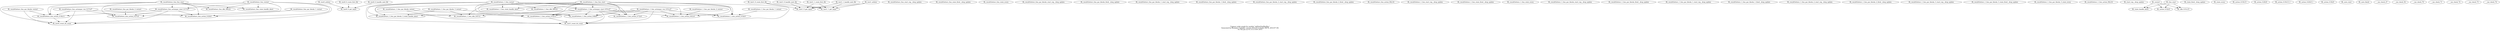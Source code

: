 strict digraph "urgency order" {
RL_test0_count_do_count [shape=ellipse];
RL_test0_arbiter [shape=ellipse];
RL_test0_0_get_input [shape=ellipse];
RL_test0_0_route_first_flit [shape=ellipse];
RL_test0_0_handle_next_flit [shape=ellipse];
RL_test1_count_do_count [shape=ellipse];
RL_test1_arbiter [shape=ellipse];
RL_test1_0_get_input [shape=ellipse];
RL_test1_0_route_first_flit [shape=ellipse];
RL_test1_0_handle_next_flit [shape=ellipse];
RL_test1_1_get_input [shape=ellipse];
RL_test1_1_route_first_flit [shape=ellipse];
RL_test1_1_handle_next_flit [shape=ellipse];
RL_resultGetters_fsm_start_reg__dreg_update [shape=ellipse];
RL_resultGetters_fsm_state_handle_abort [shape=ellipse];
RL_resultGetters_fsm_state_fired__dreg_update [shape=ellipse];
RL_resultGetters_fsm_state_every [shape=ellipse];
RL_resultGetters_fsm_par_blocks_start_reg__dreg_update [shape=ellipse];
RL_resultGetters_fsm_par_blocks_fired__dreg_update [shape=ellipse];
RL_resultGetters_fsm_par_blocks_restart [shape=ellipse];
RL_resultGetters_fsm_par_blocks_1_start_reg__dreg_update [shape=ellipse];
RL_resultGetters_fsm_par_blocks_1_fired__dreg_update [shape=ellipse];
RL_resultGetters_fsm_par_blocks_1_restart [shape=ellipse];
RL_resultGetters_fsm_par_blocks_2_start_reg__dreg_update [shape=ellipse];
RL_resultGetters_fsm_par_blocks_2_fired__dreg_update [shape=ellipse];
RL_resultGetters_fsm_par_blocks_2_restart [shape=ellipse];
RL_resultGetters_fsm_restart [shape=ellipse];
RL_resultGetters_fsm_actionpar_start_l117c27 [shape=ellipse];
RL_resultGetters_fsm_action_l92c16 [shape=ellipse];
RL_resultGetters_fsm_action_l127c9 [shape=ellipse];
RL_resultGetters_fsm_action_l120c9 [shape=ellipse];
RL_resultGetters_fsm_action_l118c11 [shape=ellipse];
RL_resultGetters_fsm_actionpar_run_l117c27 [shape=ellipse];
RL_resultGetters_fsm_idle_l90c22 [shape=ellipse];
RL_resultGetters_fsm_fsm_start [shape=ellipse];
RL_resultGetters_1_fsm_start_reg__dreg_update [shape=ellipse];
RL_resultGetters_1_fsm_state_handle_abort [shape=ellipse];
RL_resultGetters_1_fsm_state_fired__dreg_update [shape=ellipse];
RL_resultGetters_1_fsm_state_every [shape=ellipse];
RL_resultGetters_1_fsm_par_blocks_start_reg__dreg_update [shape=ellipse];
RL_resultGetters_1_fsm_par_blocks_fired__dreg_update [shape=ellipse];
RL_resultGetters_1_fsm_par_blocks_restart [shape=ellipse];
RL_resultGetters_1_fsm_par_blocks_1_start_reg__dreg_update [shape=ellipse];
RL_resultGetters_1_fsm_par_blocks_1_fired__dreg_update [shape=ellipse];
RL_resultGetters_1_fsm_par_blocks_1_restart [shape=ellipse];
RL_resultGetters_1_fsm_par_blocks_2_start_reg__dreg_update [shape=ellipse];
RL_resultGetters_1_fsm_par_blocks_2_fired__dreg_update [shape=ellipse];
RL_resultGetters_1_fsm_par_blocks_2_restart [shape=ellipse];
RL_resultGetters_1_fsm_par_blocks_3_start_reg__dreg_update [shape=ellipse];
RL_resultGetters_1_fsm_par_blocks_3_state_handle_abort [shape=ellipse];
RL_resultGetters_1_fsm_par_blocks_3_state_fired__dreg_update [shape=ellipse];
RL_resultGetters_1_fsm_par_blocks_3_state_every [shape=ellipse];
RL_resultGetters_1_fsm_par_blocks_3_restart [shape=ellipse];
RL_resultGetters_1_fsm_restart [shape=ellipse];
RL_resultGetters_1_fsm_action_l168c9 [shape=ellipse];
RL_resultGetters_1_fsm_action_l172c9 [shape=ellipse];
RL_resultGetters_1_fsm_actionpar_start_l151c27 [shape=ellipse];
RL_resultGetters_1_fsm_action_l92c16 [shape=ellipse];
RL_resultGetters_1_fsm_action_l161c9 [shape=ellipse];
RL_resultGetters_1_fsm_action_l154c9 [shape=ellipse];
RL_resultGetters_1_fsm_action_l152c11 [shape=ellipse];
RL_resultGetters_1_fsm_actionpar_run_l151c27 [shape=ellipse];
RL_resultGetters_1_fsm_idle_l90c22 [shape=ellipse];
RL_resultGetters_1_fsm_idle_l167c5 [shape=ellipse];
RL_resultGetters_1_fsm_fsm_start [shape=ellipse];
RL_start_reg__dreg_update [shape=ellipse];
RL_state_handle_abort [shape=ellipse];
RL_state_fired__dreg_update [shape=ellipse];
RL_state_every [shape=ellipse];
RL_restart [shape=ellipse];
RL_action_l132c9 [shape=ellipse];
RL_action_l119c13 [shape=ellipse];
RL_action_l120c9 [shape=ellipse];
RL_action_l119c13_1 [shape=ellipse];
RL_action_l120c9_1 [shape=ellipse];
RL_action_l134c9 [shape=ellipse];
RL_idle_l131c15 [shape=ellipse];
RL_fsm_start [shape=ellipse];
RL_auto_start [shape=ellipse];
RL_auto_finish [shape=ellipse];
__me_check_27 [shape=ellipse];
__me_check_54 [shape=ellipse];
__me_check_70 [shape=ellipse];
__me_check_71 [shape=ellipse];
__me_check_72 [shape=ellipse];
__me_check_73 [shape=ellipse];
__me_check_74 [shape=ellipse];
RL_resultGetters_fsm_actionpar_start_l117c27->RL_test0_count_do_count;
RL_resultGetters_fsm_actionpar_start_l117c27->RL_resultGetters_fsm_action_l127c9;
RL_resultGetters_fsm_actionpar_start_l117c27->RL_resultGetters_fsm_action_l120c9;
RL_resultGetters_fsm_actionpar_start_l117c27->RL_resultGetters_fsm_action_l118c11;
RL_resultGetters_1_fsm_actionpar_start_l151c27->RL_resultGetters_1_fsm_action_l168c9;
RL_resultGetters_1_fsm_actionpar_start_l151c27->RL_resultGetters_1_fsm_action_l172c9;
RL_resultGetters_1_fsm_actionpar_start_l151c27->RL_test1_count_do_count;
RL_resultGetters_1_fsm_actionpar_start_l151c27->RL_resultGetters_1_fsm_par_blocks_3_state_handle_abort;
RL_resultGetters_1_fsm_actionpar_start_l151c27->RL_resultGetters_1_fsm_action_l161c9;
RL_resultGetters_1_fsm_actionpar_start_l151c27->RL_resultGetters_1_fsm_action_l154c9;
RL_resultGetters_1_fsm_actionpar_start_l151c27->RL_resultGetters_1_fsm_action_l152c11;
RL_resultGetters_1_fsm_actionpar_start_l151c27->RL_resultGetters_1_fsm_idle_l167c5;
RL_test0_arbiter->RL_test0_0_get_input;
RL_test0_0_route_first_flit->RL_test0_0_get_input;
RL_test0_0_handle_next_flit->RL_test0_0_get_input;
RL_test1_arbiter->RL_test1_0_get_input;
RL_test1_arbiter->RL_test1_1_get_input;
RL_test1_0_route_first_flit->RL_test1_0_get_input;
RL_test1_0_route_first_flit->RL_test1_1_get_input;
RL_test1_0_handle_next_flit->RL_test1_0_get_input;
RL_test1_0_handle_next_flit->RL_test1_1_get_input;
RL_test1_1_route_first_flit->RL_test1_0_get_input;
RL_test1_1_route_first_flit->RL_test1_1_get_input;
RL_test1_1_handle_next_flit->RL_test1_0_get_input;
RL_test1_1_handle_next_flit->RL_test1_1_get_input;
RL_resultGetters_fsm_par_blocks_restart->RL_test0_count_do_count;
RL_resultGetters_fsm_par_blocks_restart->RL_resultGetters_fsm_action_l118c11;
RL_resultGetters_fsm_par_blocks_1_restart->RL_resultGetters_fsm_action_l120c9;
RL_resultGetters_fsm_par_blocks_2_restart->RL_resultGetters_fsm_action_l127c9;
RL_resultGetters_fsm_restart->RL_resultGetters_fsm_actionpar_start_l117c27;
RL_resultGetters_fsm_restart->RL_test0_count_do_count;
RL_resultGetters_fsm_restart->RL_resultGetters_fsm_state_handle_abort;
RL_resultGetters_fsm_restart->RL_resultGetters_fsm_action_l127c9;
RL_resultGetters_fsm_restart->RL_resultGetters_fsm_action_l120c9;
RL_resultGetters_fsm_restart->RL_resultGetters_fsm_action_l118c11;
RL_resultGetters_fsm_restart->RL_resultGetters_fsm_idle_l90c22;
RL_resultGetters_fsm_action_l118c11->RL_test0_count_do_count;
RL_resultGetters_fsm_actionpar_run_l117c27->RL_test0_count_do_count;
RL_resultGetters_fsm_actionpar_run_l117c27->RL_resultGetters_fsm_action_l127c9;
RL_resultGetters_fsm_actionpar_run_l117c27->RL_resultGetters_fsm_action_l120c9;
RL_resultGetters_fsm_actionpar_run_l117c27->RL_resultGetters_fsm_action_l118c11;
RL_resultGetters_fsm_fsm_start->RL_resultGetters_fsm_actionpar_start_l117c27;
RL_resultGetters_fsm_fsm_start->RL_test0_count_do_count;
RL_resultGetters_fsm_fsm_start->RL_resultGetters_fsm_state_handle_abort;
RL_resultGetters_fsm_fsm_start->RL_resultGetters_fsm_action_l127c9;
RL_resultGetters_fsm_fsm_start->RL_resultGetters_fsm_action_l120c9;
RL_resultGetters_fsm_fsm_start->RL_resultGetters_fsm_action_l118c11;
RL_resultGetters_fsm_fsm_start->RL_resultGetters_fsm_idle_l90c22;
RL_resultGetters_1_fsm_par_blocks_restart->RL_test1_count_do_count;
RL_resultGetters_1_fsm_par_blocks_restart->RL_resultGetters_1_fsm_action_l152c11;
RL_resultGetters_1_fsm_par_blocks_1_restart->RL_resultGetters_1_fsm_action_l154c9;
RL_resultGetters_1_fsm_par_blocks_2_restart->RL_resultGetters_1_fsm_action_l161c9;
RL_resultGetters_1_fsm_par_blocks_3_restart->RL_resultGetters_1_fsm_action_l168c9;
RL_resultGetters_1_fsm_par_blocks_3_restart->RL_resultGetters_1_fsm_par_blocks_3_state_handle_abort;
RL_resultGetters_1_fsm_par_blocks_3_restart->RL_resultGetters_1_fsm_idle_l167c5;
RL_resultGetters_1_fsm_restart->RL_resultGetters_1_fsm_action_l168c9;
RL_resultGetters_1_fsm_restart->RL_resultGetters_1_fsm_action_l172c9;
RL_resultGetters_1_fsm_restart->RL_resultGetters_1_fsm_actionpar_start_l151c27;
RL_resultGetters_1_fsm_restart->RL_test1_count_do_count;
RL_resultGetters_1_fsm_restart->RL_resultGetters_1_fsm_state_handle_abort;
RL_resultGetters_1_fsm_restart->RL_resultGetters_1_fsm_par_blocks_3_state_handle_abort;
RL_resultGetters_1_fsm_restart->RL_resultGetters_1_fsm_action_l161c9;
RL_resultGetters_1_fsm_restart->RL_resultGetters_1_fsm_action_l154c9;
RL_resultGetters_1_fsm_restart->RL_resultGetters_1_fsm_action_l152c11;
RL_resultGetters_1_fsm_restart->RL_resultGetters_1_fsm_idle_l90c22;
RL_resultGetters_1_fsm_restart->RL_resultGetters_1_fsm_idle_l167c5;
RL_resultGetters_1_fsm_action_l152c11->RL_test1_count_do_count;
RL_resultGetters_1_fsm_actionpar_run_l151c27->RL_resultGetters_1_fsm_action_l168c9;
RL_resultGetters_1_fsm_actionpar_run_l151c27->RL_resultGetters_1_fsm_action_l172c9;
RL_resultGetters_1_fsm_actionpar_run_l151c27->RL_test1_count_do_count;
RL_resultGetters_1_fsm_actionpar_run_l151c27->RL_resultGetters_1_fsm_action_l161c9;
RL_resultGetters_1_fsm_actionpar_run_l151c27->RL_resultGetters_1_fsm_action_l154c9;
RL_resultGetters_1_fsm_actionpar_run_l151c27->RL_resultGetters_1_fsm_action_l152c11;
RL_resultGetters_1_fsm_fsm_start->RL_resultGetters_1_fsm_action_l168c9;
RL_resultGetters_1_fsm_fsm_start->RL_resultGetters_1_fsm_action_l172c9;
RL_resultGetters_1_fsm_fsm_start->RL_resultGetters_1_fsm_actionpar_start_l151c27;
RL_resultGetters_1_fsm_fsm_start->RL_test1_count_do_count;
RL_resultGetters_1_fsm_fsm_start->RL_resultGetters_1_fsm_state_handle_abort;
RL_resultGetters_1_fsm_fsm_start->RL_resultGetters_1_fsm_par_blocks_3_state_handle_abort;
RL_resultGetters_1_fsm_fsm_start->RL_resultGetters_1_fsm_action_l161c9;
RL_resultGetters_1_fsm_fsm_start->RL_resultGetters_1_fsm_action_l154c9;
RL_resultGetters_1_fsm_fsm_start->RL_resultGetters_1_fsm_action_l152c11;
RL_resultGetters_1_fsm_fsm_start->RL_resultGetters_1_fsm_idle_l90c22;
RL_resultGetters_1_fsm_fsm_start->RL_resultGetters_1_fsm_idle_l167c5;
RL_restart->RL_action_l132c9;
RL_restart->RL_state_handle_abort;
RL_restart->RL_idle_l131c15;
RL_fsm_start->RL_action_l132c9;
RL_fsm_start->RL_state_handle_abort;
RL_fsm_start->RL_idle_l131c15;
label="Urgency order graph for module \"mkTestOneWayBus\"\nGenerated by Bluespec Compiler, version 2014.07.A (build 34078, 2014-07-30)\nOn Thu Jan 22 01:13:13 EST 2015"
}
